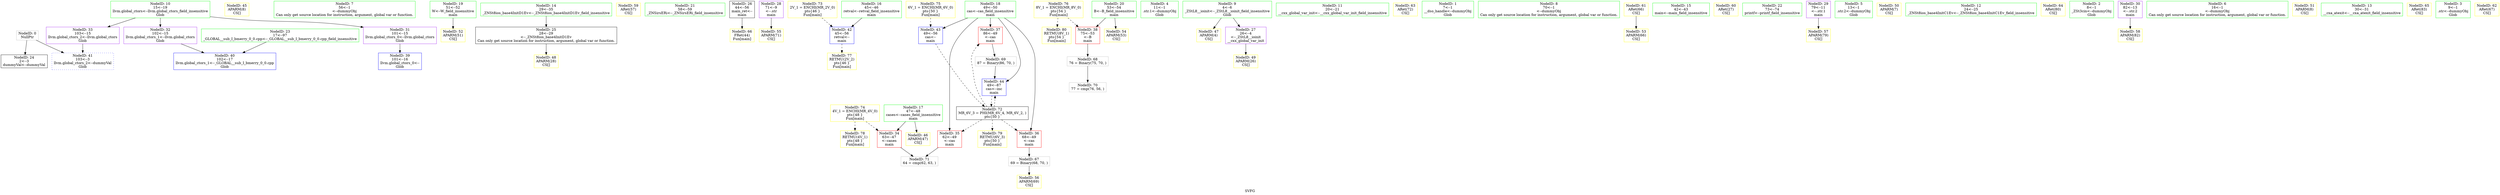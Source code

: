 digraph "SVFG" {
	label="SVFG";

	Node0x5587fc9b44c0 [shape=record,color=grey,label="{NodeID: 0\nNullPtr}"];
	Node0x5587fc9b44c0 -> Node0x5587fc9c5230[style=solid];
	Node0x5587fc9b44c0 -> Node0x5587fc9c6150[style=solid];
	Node0x5587fc9c64c0 [shape=record,color=yellow,style=double,label="{NodeID: 45\nAPARM(8)\nCS[]}"];
	Node0x5587fc9c2c80 [shape=record,color=green,label="{NodeID: 7\n56\<--1\n\<--dummyObj\nCan only get source location for instruction, argument, global var or function.}"];
	Node0x5587fc9c7280 [shape=record,color=yellow,style=double,label="{NodeID: 52\nAPARM(51)\nCS[]}"];
	Node0x5587fc9c4920 [shape=record,color=green,label="{NodeID: 14\n29\<--35\n_ZNSt8ios_base4InitD1Ev\<--_ZNSt8ios_base4InitD1Ev_field_insensitive\n}"];
	Node0x5587fc9c4920 -> Node0x5587fc9c5330[style=solid];
	Node0x5587fc9c7830 [shape=record,color=yellow,style=double,label="{NodeID: 59\nARet(57)\nCS[]}"];
	Node0x5587fc9c4f30 [shape=record,color=green,label="{NodeID: 21\n58\<--59\n_ZNSirsERi\<--_ZNSirsERi_field_insensitive\n}"];
	Node0x5587fc9c7c20 [shape=record,color=yellow,style=double,label="{NodeID: 66\nFRet(44)\nFun[main]}"];
	Node0x5587fc9c55d0 [shape=record,color=purple,label="{NodeID: 28\n71\<--9\n\<--.str\nmain\n}"];
	Node0x5587fc9c55d0 -> Node0x5587fc9c74f0[style=solid];
	Node0x5587fc9cadd0 [shape=record,color=yellow,style=double,label="{NodeID: 73\n2V_1 = ENCHI(MR_2V_0)\npts\{46 \}\nFun[main]}"];
	Node0x5587fc9cadd0 -> Node0x5587fc9c6250[style=dashed];
	Node0x5587fc9c5c10 [shape=record,color=red,label="{NodeID: 35\n62\<--49\n\<--cas\nmain\n}"];
	Node0x5587fc9c5c10 -> Node0x5587fc9c8f00[style=solid];
	Node0x5587fc9cc870 [shape=record,color=yellow,style=double,label="{NodeID: 80\nRETMU(8V_1)\npts\{54 \}\nFun[main]}"];
	Node0x5587fc9c6250 [shape=record,color=blue,label="{NodeID: 42\n45\<--56\nretval\<--\nmain\n}"];
	Node0x5587fc9c6250 -> Node0x5587fc9cbb90[style=dashed];
	Node0x5587fc9c3260 [shape=record,color=green,label="{NodeID: 4\n11\<--1\n.str.1\<--dummyObj\nGlob }"];
	Node0x5587fc9c7010 [shape=record,color=yellow,style=double,label="{NodeID: 49\nAPARM(26)\nCS[]}"];
	Node0x5587fc9c4680 [shape=record,color=green,label="{NodeID: 11\n20\<--21\n__cxx_global_var_init\<--__cxx_global_var_init_field_insensitive\n}"];
	Node0x5587fc9c75c0 [shape=record,color=yellow,style=double,label="{NodeID: 56\nAPARM(69)\nCS[]}"];
	Node0x5587fc9c4cc0 [shape=record,color=green,label="{NodeID: 18\n49\<--50\ncas\<--cas_field_insensitive\nmain\n}"];
	Node0x5587fc9c4cc0 -> Node0x5587fc9c5c10[style=solid];
	Node0x5587fc9c4cc0 -> Node0x5587fc9c5ce0[style=solid];
	Node0x5587fc9c4cc0 -> Node0x5587fc9c5db0[style=solid];
	Node0x5587fc9c4cc0 -> Node0x5587fc9c6320[style=solid];
	Node0x5587fc9c4cc0 -> Node0x5587fc9c63f0[style=solid];
	Node0x5587fc9c7a70 [shape=record,color=yellow,style=double,label="{NodeID: 63\nARet(72)\nCS[]}"];
	Node0x5587fc9c5330 [shape=record,color=black,label="{NodeID: 25\n28\<--29\n\<--_ZNSt8ios_base4InitD1Ev\nCan only get source location for instruction, argument, global var or function.}"];
	Node0x5587fc9c5330 -> Node0x5587fc9c6f40[style=solid];
	Node0x5587fc9c8d80 [shape=record,color=grey,label="{NodeID: 70\n77 = cmp(76, 56, )\n}"];
	Node0x5587fc9c5940 [shape=record,color=purple,label="{NodeID: 32\n102\<--15\nllvm.global_ctors_1\<--llvm.global_ctors\nGlob }"];
	Node0x5587fc9c5940 -> Node0x5587fc9c6050[style=solid];
	Node0x5587fc9cbb90 [shape=record,color=yellow,style=double,label="{NodeID: 77\nRETMU(2V_2)\npts\{46 \}\nFun[main]}"];
	Node0x5587fc9c5f50 [shape=record,color=blue,label="{NodeID: 39\n101\<--16\nllvm.global_ctors_0\<--\nGlob }"];
	Node0x5587fc9b4550 [shape=record,color=green,label="{NodeID: 1\n7\<--1\n__dso_handle\<--dummyObj\nGlob }"];
	Node0x5587fc9c6590 [shape=record,color=yellow,style=double,label="{NodeID: 46\nAPARM(47)\nCS[]}"];
	Node0x5587fc9c2d10 [shape=record,color=green,label="{NodeID: 8\n70\<--1\n\<--dummyObj\nCan only get source location for instruction, argument, global var or function.}"];
	Node0x5587fc9c7350 [shape=record,color=yellow,style=double,label="{NodeID: 53\nAPARM(66)\nCS[]}"];
	Node0x5587fc9c4a20 [shape=record,color=green,label="{NodeID: 15\n42\<--43\nmain\<--main_field_insensitive\n}"];
	Node0x5587fc9c78c0 [shape=record,color=yellow,style=double,label="{NodeID: 60\nARet(27)\nCS[]}"];
	Node0x5587fc9c5030 [shape=record,color=green,label="{NodeID: 22\n73\<--74\nprintf\<--printf_field_insensitive\n}"];
	Node0x5587fc9c80f0 [shape=record,color=grey,label="{NodeID: 67\n69 = Binary(68, 70, )\n}"];
	Node0x5587fc9c80f0 -> Node0x5587fc9c75c0[style=solid];
	Node0x5587fc9c56a0 [shape=record,color=purple,label="{NodeID: 29\n79\<--11\n\<--.str.1\nmain\n}"];
	Node0x5587fc9c56a0 -> Node0x5587fc9c7690[style=solid];
	Node0x5587fc9cb8f0 [shape=record,color=yellow,style=double,label="{NodeID: 74\n4V_1 = ENCHI(MR_4V_0)\npts\{48 \}\nFun[main]}"];
	Node0x5587fc9cb8f0 -> Node0x5587fc9c5b40[style=dashed];
	Node0x5587fc9cb8f0 -> Node0x5587fc9cc6b0[style=dashed];
	Node0x5587fc9c5ce0 [shape=record,color=red,label="{NodeID: 36\n68\<--49\n\<--cas\nmain\n}"];
	Node0x5587fc9c5ce0 -> Node0x5587fc9c80f0[style=solid];
	Node0x5587fc9c6320 [shape=record,color=blue,label="{NodeID: 43\n49\<--56\ncas\<--\nmain\n}"];
	Node0x5587fc9c6320 -> Node0x5587fc9ca8d0[style=dashed];
	Node0x5587fc9c32f0 [shape=record,color=green,label="{NodeID: 5\n13\<--1\n.str.2\<--dummyObj\nGlob }"];
	Node0x5587fc9c70e0 [shape=record,color=yellow,style=double,label="{NodeID: 50\nAPARM(7)\nCS[]}"];
	Node0x5587fc9c4750 [shape=record,color=green,label="{NodeID: 12\n24\<--25\n_ZNSt8ios_base4InitC1Ev\<--_ZNSt8ios_base4InitC1Ev_field_insensitive\n}"];
	Node0x5587fc9c7690 [shape=record,color=yellow,style=double,label="{NodeID: 57\nAPARM(79)\nCS[]}"];
	Node0x5587fc9c4d90 [shape=record,color=green,label="{NodeID: 19\n51\<--52\nW\<--W_field_insensitive\nmain\n}"];
	Node0x5587fc9c4d90 -> Node0x5587fc9c7280[style=solid];
	Node0x5587fc9c7b00 [shape=record,color=yellow,style=double,label="{NodeID: 64\nARet(80)\nCS[]}"];
	Node0x5587fc9c5430 [shape=record,color=black,label="{NodeID: 26\n44\<--56\nmain_ret\<--\nmain\n}"];
	Node0x5587fc9c5430 -> Node0x5587fc9c7c20[style=solid];
	Node0x5587fc9c8f00 [shape=record,color=grey,label="{NodeID: 71\n64 = cmp(62, 63, )\n}"];
	Node0x5587fc9c5a40 [shape=record,color=purple,label="{NodeID: 33\n103\<--15\nllvm.global_ctors_2\<--llvm.global_ctors\nGlob }"];
	Node0x5587fc9c5a40 -> Node0x5587fc9c6150[style=solid];
	Node0x5587fc9cc6b0 [shape=record,color=yellow,style=double,label="{NodeID: 78\nRETMU(4V_1)\npts\{48 \}\nFun[main]}"];
	Node0x5587fc9c6050 [shape=record,color=blue,label="{NodeID: 40\n102\<--17\nllvm.global_ctors_1\<--_GLOBAL__sub_I_bmerry_0_0.cpp\nGlob }"];
	Node0x5587fc9b45e0 [shape=record,color=green,label="{NodeID: 2\n8\<--1\n_ZSt3cin\<--dummyObj\nGlob }"];
	Node0x5587fc9c6660 [shape=record,color=yellow,style=double,label="{NodeID: 47\nAPARM(4)\nCS[]}"];
	Node0x5587fc9c2da0 [shape=record,color=green,label="{NodeID: 9\n4\<--6\n_ZStL8__ioinit\<--_ZStL8__ioinit_field_insensitive\nGlob }"];
	Node0x5587fc9c2da0 -> Node0x5587fc9c5500[style=solid];
	Node0x5587fc9c2da0 -> Node0x5587fc9c6660[style=solid];
	Node0x5587fc9c7420 [shape=record,color=yellow,style=double,label="{NodeID: 54\nAPARM(53)\nCS[]}"];
	Node0x5587fc9c4b20 [shape=record,color=green,label="{NodeID: 16\n45\<--46\nretval\<--retval_field_insensitive\nmain\n}"];
	Node0x5587fc9c4b20 -> Node0x5587fc9c6250[style=solid];
	Node0x5587fc9c7950 [shape=record,color=yellow,style=double,label="{NodeID: 61\nARet(66)\nCS[]}"];
	Node0x5587fc9c7950 -> Node0x5587fc9c7350[style=solid];
	Node0x5587fc9c5130 [shape=record,color=green,label="{NodeID: 23\n17\<--97\n_GLOBAL__sub_I_bmerry_0_0.cpp\<--_GLOBAL__sub_I_bmerry_0_0.cpp_field_insensitive\n}"];
	Node0x5587fc9c5130 -> Node0x5587fc9c6050[style=solid];
	Node0x5587fc9c8270 [shape=record,color=grey,label="{NodeID: 68\n76 = Binary(75, 70, )\n}"];
	Node0x5587fc9c8270 -> Node0x5587fc9c8d80[style=solid];
	Node0x5587fc9c5770 [shape=record,color=purple,label="{NodeID: 30\n82\<--13\n\<--.str.2\nmain\n}"];
	Node0x5587fc9c5770 -> Node0x5587fc9c7760[style=solid];
	Node0x5587fc9cb9d0 [shape=record,color=yellow,style=double,label="{NodeID: 75\n6V_1 = ENCHI(MR_6V_0)\npts\{50 \}\nFun[main]}"];
	Node0x5587fc9cb9d0 -> Node0x5587fc9c6320[style=dashed];
	Node0x5587fc9c5db0 [shape=record,color=red,label="{NodeID: 37\n86\<--49\n\<--cas\nmain\n}"];
	Node0x5587fc9c5db0 -> Node0x5587fc9c8c00[style=solid];
	Node0x5587fc9c63f0 [shape=record,color=blue,label="{NodeID: 44\n49\<--87\ncas\<--inc\nmain\n}"];
	Node0x5587fc9c63f0 -> Node0x5587fc9ca8d0[style=dashed];
	Node0x5587fc9c2bf0 [shape=record,color=green,label="{NodeID: 6\n16\<--1\n\<--dummyObj\nCan only get source location for instruction, argument, global var or function.}"];
	Node0x5587fc9c71b0 [shape=record,color=yellow,style=double,label="{NodeID: 51\nAPARM(8)\nCS[]}"];
	Node0x5587fc9c4820 [shape=record,color=green,label="{NodeID: 13\n30\<--31\n__cxa_atexit\<--__cxa_atexit_field_insensitive\n}"];
	Node0x5587fc9c7760 [shape=record,color=yellow,style=double,label="{NodeID: 58\nAPARM(82)\nCS[]}"];
	Node0x5587fc9c4e60 [shape=record,color=green,label="{NodeID: 20\n53\<--54\nB\<--B_field_insensitive\nmain\n}"];
	Node0x5587fc9c4e60 -> Node0x5587fc9c5e80[style=solid];
	Node0x5587fc9c4e60 -> Node0x5587fc9c7420[style=solid];
	Node0x5587fc9c7b90 [shape=record,color=yellow,style=double,label="{NodeID: 65\nARet(83)\nCS[]}"];
	Node0x5587fc9c5500 [shape=record,color=purple,label="{NodeID: 27\n26\<--4\n\<--_ZStL8__ioinit\n__cxx_global_var_init\n}"];
	Node0x5587fc9c5500 -> Node0x5587fc9c7010[style=solid];
	Node0x5587fc9ca8d0 [shape=record,color=black,label="{NodeID: 72\nMR_6V_3 = PHI(MR_6V_4, MR_6V_2, )\npts\{50 \}\n}"];
	Node0x5587fc9ca8d0 -> Node0x5587fc9c5c10[style=dashed];
	Node0x5587fc9ca8d0 -> Node0x5587fc9c5ce0[style=dashed];
	Node0x5587fc9ca8d0 -> Node0x5587fc9c5db0[style=dashed];
	Node0x5587fc9ca8d0 -> Node0x5587fc9c63f0[style=dashed];
	Node0x5587fc9ca8d0 -> Node0x5587fc9cc790[style=dashed];
	Node0x5587fc9c5b40 [shape=record,color=red,label="{NodeID: 34\n63\<--47\n\<--cases\nmain\n}"];
	Node0x5587fc9c5b40 -> Node0x5587fc9c8f00[style=solid];
	Node0x5587fc9cc790 [shape=record,color=yellow,style=double,label="{NodeID: 79\nRETMU(6V_3)\npts\{50 \}\nFun[main]}"];
	Node0x5587fc9c6150 [shape=record,color=blue, style = dotted,label="{NodeID: 41\n103\<--3\nllvm.global_ctors_2\<--dummyVal\nGlob }"];
	Node0x5587fc9c31d0 [shape=record,color=green,label="{NodeID: 3\n9\<--1\n.str\<--dummyObj\nGlob }"];
	Node0x5587fc9c6f40 [shape=record,color=yellow,style=double,label="{NodeID: 48\nAPARM(28)\nCS[]}"];
	Node0x5587fc9c45b0 [shape=record,color=green,label="{NodeID: 10\n15\<--19\nllvm.global_ctors\<--llvm.global_ctors_field_insensitive\nGlob }"];
	Node0x5587fc9c45b0 -> Node0x5587fc9c5840[style=solid];
	Node0x5587fc9c45b0 -> Node0x5587fc9c5940[style=solid];
	Node0x5587fc9c45b0 -> Node0x5587fc9c5a40[style=solid];
	Node0x5587fc9c74f0 [shape=record,color=yellow,style=double,label="{NodeID: 55\nAPARM(71)\nCS[]}"];
	Node0x5587fc9c4bf0 [shape=record,color=green,label="{NodeID: 17\n47\<--48\ncases\<--cases_field_insensitive\nmain\n}"];
	Node0x5587fc9c4bf0 -> Node0x5587fc9c5b40[style=solid];
	Node0x5587fc9c4bf0 -> Node0x5587fc9c6590[style=solid];
	Node0x5587fc9c79e0 [shape=record,color=yellow,style=double,label="{NodeID: 62\nARet(67)\nCS[]}"];
	Node0x5587fc9c5230 [shape=record,color=black,label="{NodeID: 24\n2\<--3\ndummyVal\<--dummyVal\n}"];
	Node0x5587fc9c8c00 [shape=record,color=grey,label="{NodeID: 69\n87 = Binary(86, 70, )\n}"];
	Node0x5587fc9c8c00 -> Node0x5587fc9c63f0[style=solid];
	Node0x5587fc9c5840 [shape=record,color=purple,label="{NodeID: 31\n101\<--15\nllvm.global_ctors_0\<--llvm.global_ctors\nGlob }"];
	Node0x5587fc9c5840 -> Node0x5587fc9c5f50[style=solid];
	Node0x5587fc9cbab0 [shape=record,color=yellow,style=double,label="{NodeID: 76\n8V_1 = ENCHI(MR_8V_0)\npts\{54 \}\nFun[main]}"];
	Node0x5587fc9cbab0 -> Node0x5587fc9c5e80[style=dashed];
	Node0x5587fc9cbab0 -> Node0x5587fc9cc870[style=dashed];
	Node0x5587fc9c5e80 [shape=record,color=red,label="{NodeID: 38\n75\<--53\n\<--B\nmain\n}"];
	Node0x5587fc9c5e80 -> Node0x5587fc9c8270[style=solid];
}
